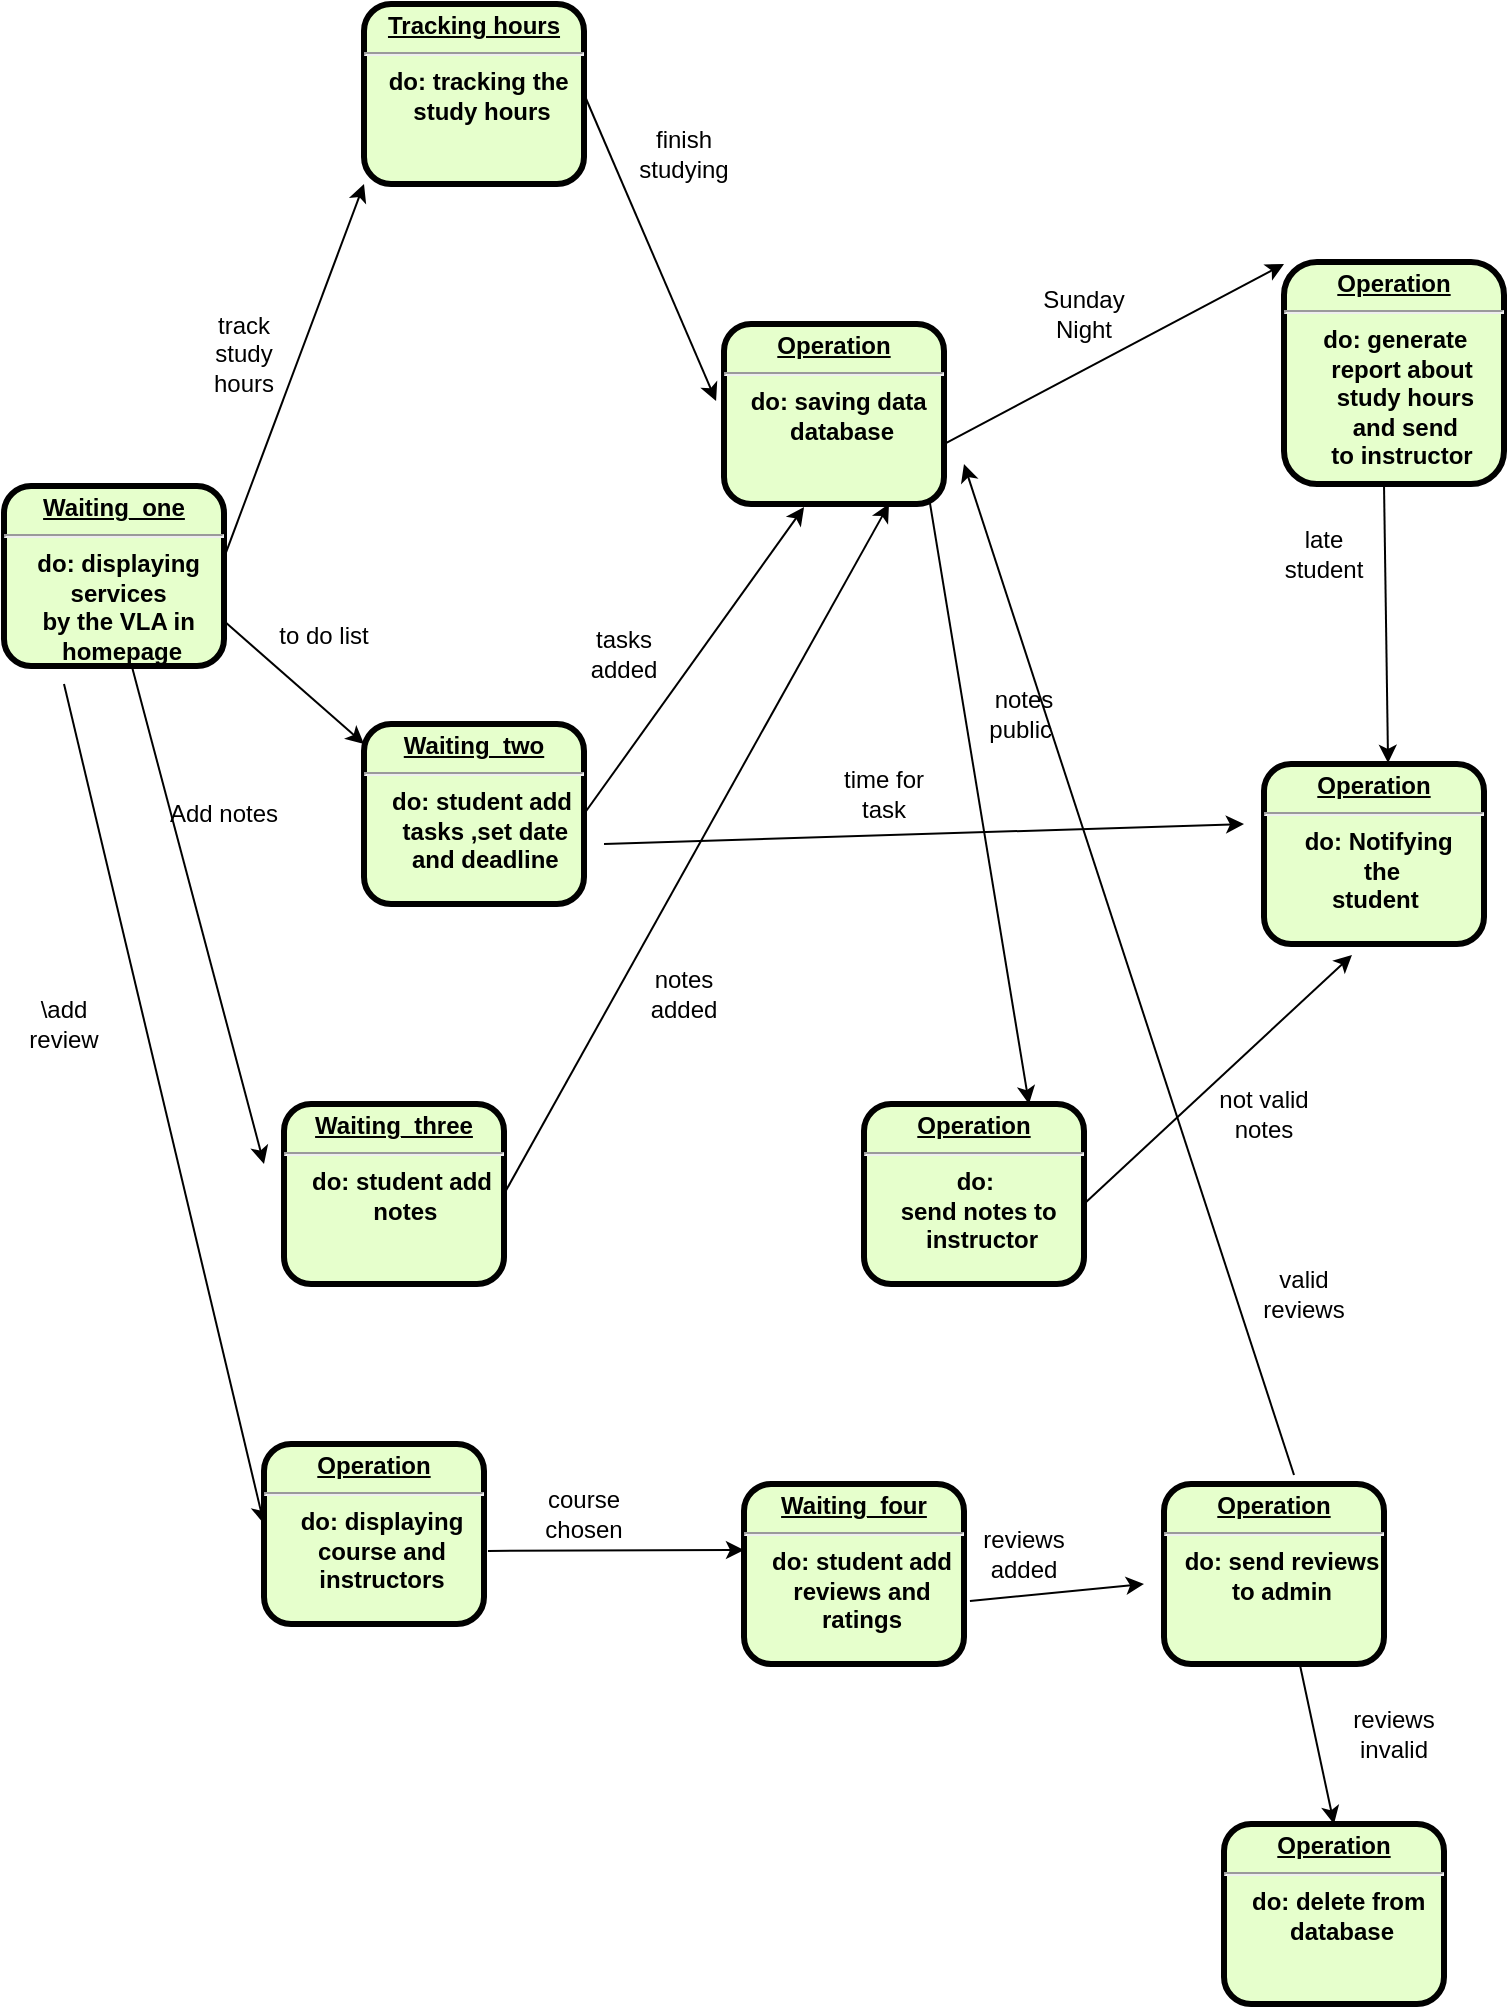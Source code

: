 <mxfile version="17.4.4" type="device"><diagram name="Page-1" id="c7558073-3199-34d8-9f00-42111426c3f3"><mxGraphModel dx="1408" dy="747" grid="1" gridSize="10" guides="1" tooltips="1" connect="1" arrows="1" fold="1" page="1" pageScale="1" pageWidth="826" pageHeight="1169" background="none" math="0" shadow="0"><root><mxCell id="0"/><mxCell id="1" parent="0"/><mxCell id="hf_oT1ZD0rYBEvUSkKTO-97" value="&lt;p style=&quot;margin: 0px ; margin-top: 4px ; text-align: center ; text-decoration: underline&quot;&gt;&lt;strong&gt;Waiting_one&lt;/strong&gt;&lt;/p&gt;&lt;hr&gt;&lt;p style=&quot;margin: 0px ; margin-left: 8px&quot;&gt;do: displaying&amp;nbsp;&lt;/p&gt;&lt;p style=&quot;margin: 0px ; margin-left: 8px&quot;&gt;se&lt;span&gt;r&lt;/span&gt;&lt;span&gt;vices&amp;nbsp;&lt;/span&gt;&lt;/p&gt;&lt;p style=&quot;margin: 0px ; margin-left: 8px&quot;&gt;by the VLA in&amp;nbsp;&lt;/p&gt;&lt;p style=&quot;margin: 0px ; margin-left: 8px&quot;&gt;homepage&lt;/p&gt;&lt;p style=&quot;margin: 0px ; margin-left: 8px&quot;&gt;&amp;nbsp;&lt;/p&gt;" style="verticalAlign=middle;align=center;overflow=fill;fontSize=12;fontFamily=Helvetica;html=1;rounded=1;fontStyle=1;strokeWidth=3;fillColor=#E6FFCC" vertex="1" parent="1"><mxGeometry x="30" y="331" width="110" height="90" as="geometry"/></mxCell><mxCell id="hf_oT1ZD0rYBEvUSkKTO-98" value="" style="endArrow=classic;html=1;rounded=0;exitX=0.991;exitY=0.428;exitDx=0;exitDy=0;exitPerimeter=0;" edge="1" parent="1" source="hf_oT1ZD0rYBEvUSkKTO-97"><mxGeometry width="50" height="50" relative="1" as="geometry"><mxPoint x="390" y="410" as="sourcePoint"/><mxPoint x="210" y="180" as="targetPoint"/></mxGeometry></mxCell><mxCell id="hf_oT1ZD0rYBEvUSkKTO-99" value="track study hours" style="text;html=1;strokeColor=none;fillColor=none;align=center;verticalAlign=middle;whiteSpace=wrap;rounded=0;" vertex="1" parent="1"><mxGeometry x="120" y="250" width="60" height="30" as="geometry"/></mxCell><mxCell id="hf_oT1ZD0rYBEvUSkKTO-100" value="&lt;p style=&quot;margin: 0px ; margin-top: 4px ; text-align: center ; text-decoration: underline&quot;&gt;Tracking hours&lt;/p&gt;&lt;hr&gt;&lt;p style=&quot;margin: 0px ; margin-left: 8px&quot;&gt;do: tracking the&amp;nbsp;&lt;/p&gt;&lt;p style=&quot;margin: 0px ; margin-left: 8px&quot;&gt;study hours&lt;/p&gt;&lt;p style=&quot;margin: 0px ; margin-left: 8px&quot;&gt;&amp;nbsp;&lt;/p&gt;" style="verticalAlign=middle;align=center;overflow=fill;fontSize=12;fontFamily=Helvetica;html=1;rounded=1;fontStyle=1;strokeWidth=3;fillColor=#E6FFCC" vertex="1" parent="1"><mxGeometry x="210" y="90" width="110" height="90" as="geometry"/></mxCell><mxCell id="hf_oT1ZD0rYBEvUSkKTO-101" value="&lt;p style=&quot;margin: 0px ; margin-top: 4px ; text-align: center ; text-decoration: underline&quot;&gt;Operation&lt;/p&gt;&lt;hr&gt;&lt;p style=&quot;margin: 0px ; margin-left: 8px&quot;&gt;do: saving data&lt;span&gt;&amp;nbsp;&lt;/span&gt;&lt;/p&gt;&lt;p style=&quot;margin: 0px ; margin-left: 8px&quot;&gt;database&lt;/p&gt;&lt;p style=&quot;margin: 0px ; margin-left: 8px&quot;&gt;&amp;nbsp;&lt;/p&gt;" style="verticalAlign=middle;align=center;overflow=fill;fontSize=12;fontFamily=Helvetica;html=1;rounded=1;fontStyle=1;strokeWidth=3;fillColor=#E6FFCC" vertex="1" parent="1"><mxGeometry x="390" y="250" width="110" height="90" as="geometry"/></mxCell><mxCell id="hf_oT1ZD0rYBEvUSkKTO-103" value="" style="endArrow=classic;html=1;rounded=0;exitX=1;exitY=0.5;exitDx=0;exitDy=0;entryX=-0.036;entryY=0.428;entryDx=0;entryDy=0;entryPerimeter=0;" edge="1" parent="1" source="hf_oT1ZD0rYBEvUSkKTO-100" target="hf_oT1ZD0rYBEvUSkKTO-101"><mxGeometry width="50" height="50" relative="1" as="geometry"><mxPoint x="390" y="390" as="sourcePoint"/><mxPoint x="370" y="135" as="targetPoint"/></mxGeometry></mxCell><mxCell id="hf_oT1ZD0rYBEvUSkKTO-104" value="finish studying" style="text;html=1;strokeColor=none;fillColor=none;align=center;verticalAlign=middle;whiteSpace=wrap;rounded=0;" vertex="1" parent="1"><mxGeometry x="340" y="150" width="60" height="30" as="geometry"/></mxCell><mxCell id="hf_oT1ZD0rYBEvUSkKTO-105" value="" style="endArrow=classic;html=1;rounded=0;exitX=1;exitY=0.667;exitDx=0;exitDy=0;exitPerimeter=0;" edge="1" parent="1" source="hf_oT1ZD0rYBEvUSkKTO-101"><mxGeometry width="50" height="50" relative="1" as="geometry"><mxPoint x="570" y="150" as="sourcePoint"/><mxPoint x="670" y="220" as="targetPoint"/></mxGeometry></mxCell><mxCell id="hf_oT1ZD0rYBEvUSkKTO-106" value="&lt;p style=&quot;margin: 0px ; margin-top: 4px ; text-align: center ; text-decoration: underline&quot;&gt;Operation&lt;/p&gt;&lt;hr&gt;&lt;p style=&quot;margin: 0px ; margin-left: 8px&quot;&gt;do: generate&amp;nbsp;&amp;nbsp;&lt;/p&gt;&lt;p style=&quot;margin: 0px ; margin-left: 8px&quot;&gt;report about&lt;/p&gt;&lt;p style=&quot;margin: 0px ; margin-left: 8px&quot;&gt;&amp;nbsp;study hours&lt;/p&gt;&lt;p style=&quot;margin: 0px ; margin-left: 8px&quot;&gt;&amp;nbsp;and send&lt;/p&gt;&lt;p style=&quot;margin: 0px ; margin-left: 8px&quot;&gt;&amp;nbsp;to instructor&amp;nbsp;&lt;/p&gt;&lt;p style=&quot;margin: 0px ; margin-left: 8px&quot;&gt;&lt;br&gt;&lt;/p&gt;&lt;p style=&quot;margin: 0px ; margin-left: 8px&quot;&gt;&amp;nbsp;&lt;/p&gt;" style="verticalAlign=middle;align=center;overflow=fill;fontSize=12;fontFamily=Helvetica;html=1;rounded=1;fontStyle=1;strokeWidth=3;fillColor=#E6FFCC" vertex="1" parent="1"><mxGeometry x="670" y="219" width="110" height="111" as="geometry"/></mxCell><mxCell id="hf_oT1ZD0rYBEvUSkKTO-107" value="Sunday Night" style="text;html=1;strokeColor=none;fillColor=none;align=center;verticalAlign=middle;whiteSpace=wrap;rounded=0;" vertex="1" parent="1"><mxGeometry x="540" y="230" width="60" height="30" as="geometry"/></mxCell><mxCell id="hf_oT1ZD0rYBEvUSkKTO-109" value="" style="endArrow=classic;html=1;rounded=0;entryX=0.564;entryY=-0.006;entryDx=0;entryDy=0;entryPerimeter=0;" edge="1" parent="1" target="hf_oT1ZD0rYBEvUSkKTO-110"><mxGeometry width="50" height="50" relative="1" as="geometry"><mxPoint x="720" y="330" as="sourcePoint"/><mxPoint x="715.98" y="386.49" as="targetPoint"/></mxGeometry></mxCell><mxCell id="hf_oT1ZD0rYBEvUSkKTO-110" value="&lt;p style=&quot;margin: 0px ; margin-top: 4px ; text-align: center ; text-decoration: underline&quot;&gt;Operation&lt;/p&gt;&lt;hr&gt;&lt;p style=&quot;margin: 0px ; margin-left: 8px&quot;&gt;do: Notifying&amp;nbsp;&lt;/p&gt;&lt;p style=&quot;margin: 0px ; margin-left: 8px&quot;&gt;the&lt;/p&gt;&lt;p style=&quot;margin: 0px ; margin-left: 8px&quot;&gt;student&amp;nbsp;&amp;nbsp;&lt;/p&gt;&lt;p style=&quot;margin: 0px ; margin-left: 8px&quot;&gt;&lt;br&gt;&lt;/p&gt;&lt;p style=&quot;margin: 0px ; margin-left: 8px&quot;&gt;&amp;nbsp;&amp;nbsp;&lt;/p&gt;&lt;p style=&quot;margin: 0px ; margin-left: 8px&quot;&gt;&lt;br&gt;&lt;/p&gt;&lt;p style=&quot;margin: 0px ; margin-left: 8px&quot;&gt;&amp;nbsp;&lt;/p&gt;" style="verticalAlign=middle;align=center;overflow=fill;fontSize=12;fontFamily=Helvetica;html=1;rounded=1;fontStyle=1;strokeWidth=3;fillColor=#E6FFCC" vertex="1" parent="1"><mxGeometry x="660" y="470" width="110" height="90" as="geometry"/></mxCell><mxCell id="hf_oT1ZD0rYBEvUSkKTO-111" value="late student" style="text;html=1;strokeColor=none;fillColor=none;align=center;verticalAlign=middle;whiteSpace=wrap;rounded=0;" vertex="1" parent="1"><mxGeometry x="660" y="350" width="60" height="30" as="geometry"/></mxCell><mxCell id="hf_oT1ZD0rYBEvUSkKTO-114" value="" style="endArrow=classic;html=1;rounded=0;exitX=1;exitY=0.75;exitDx=0;exitDy=0;" edge="1" parent="1" source="hf_oT1ZD0rYBEvUSkKTO-97"><mxGeometry width="50" height="50" relative="1" as="geometry"><mxPoint x="390" y="370" as="sourcePoint"/><mxPoint x="210" y="460" as="targetPoint"/></mxGeometry></mxCell><mxCell id="hf_oT1ZD0rYBEvUSkKTO-120" value="to do list" style="text;html=1;strokeColor=none;fillColor=none;align=center;verticalAlign=middle;whiteSpace=wrap;rounded=0;" vertex="1" parent="1"><mxGeometry x="160" y="391" width="60" height="30" as="geometry"/></mxCell><mxCell id="hf_oT1ZD0rYBEvUSkKTO-121" value="&lt;p style=&quot;margin: 0px ; margin-top: 4px ; text-align: center ; text-decoration: underline&quot;&gt;&lt;strong&gt;Waiting_two&lt;/strong&gt;&lt;/p&gt;&lt;hr&gt;&lt;p style=&quot;margin: 0px ; margin-left: 8px&quot;&gt;do: student add&lt;/p&gt;&lt;p style=&quot;margin: 0px ; margin-left: 8px&quot;&gt;&amp;nbsp;tasks ,set date&lt;/p&gt;&lt;p style=&quot;margin: 0px ; margin-left: 8px&quot;&gt;&amp;nbsp;and deadline&lt;/p&gt;&lt;p style=&quot;margin: 0px ; margin-left: 8px&quot;&gt;&lt;br&gt;&lt;/p&gt;&lt;p style=&quot;margin: 0px ; margin-left: 8px&quot;&gt;&lt;br&gt;&lt;/p&gt;&lt;p style=&quot;margin: 0px ; margin-left: 8px&quot;&gt;&amp;nbsp;&lt;/p&gt;" style="verticalAlign=middle;align=center;overflow=fill;fontSize=12;fontFamily=Helvetica;html=1;rounded=1;fontStyle=1;strokeWidth=3;fillColor=#E6FFCC" vertex="1" parent="1"><mxGeometry x="210" y="450" width="110" height="90" as="geometry"/></mxCell><mxCell id="hf_oT1ZD0rYBEvUSkKTO-122" value="" style="endArrow=classic;html=1;rounded=0;exitX=1;exitY=0.5;exitDx=0;exitDy=0;entryX=0.364;entryY=1.017;entryDx=0;entryDy=0;entryPerimeter=0;" edge="1" parent="1" source="hf_oT1ZD0rYBEvUSkKTO-121" target="hf_oT1ZD0rYBEvUSkKTO-101"><mxGeometry width="50" height="50" relative="1" as="geometry"><mxPoint x="390" y="360" as="sourcePoint"/><mxPoint x="440" y="310" as="targetPoint"/></mxGeometry></mxCell><mxCell id="hf_oT1ZD0rYBEvUSkKTO-123" value="tasks added" style="text;html=1;strokeColor=none;fillColor=none;align=center;verticalAlign=middle;whiteSpace=wrap;rounded=0;" vertex="1" parent="1"><mxGeometry x="310" y="400" width="60" height="30" as="geometry"/></mxCell><mxCell id="hf_oT1ZD0rYBEvUSkKTO-124" value="" style="endArrow=classic;html=1;rounded=0;" edge="1" parent="1"><mxGeometry width="50" height="50" relative="1" as="geometry"><mxPoint x="330" y="510" as="sourcePoint"/><mxPoint x="650" y="500" as="targetPoint"/></mxGeometry></mxCell><mxCell id="hf_oT1ZD0rYBEvUSkKTO-125" value="time for task" style="text;html=1;strokeColor=none;fillColor=none;align=center;verticalAlign=middle;whiteSpace=wrap;rounded=0;" vertex="1" parent="1"><mxGeometry x="440" y="470" width="60" height="30" as="geometry"/></mxCell><mxCell id="hf_oT1ZD0rYBEvUSkKTO-126" value="" style="endArrow=classic;html=1;rounded=0;exitX=0.582;exitY=1.006;exitDx=0;exitDy=0;exitPerimeter=0;" edge="1" parent="1" source="hf_oT1ZD0rYBEvUSkKTO-97"><mxGeometry width="50" height="50" relative="1" as="geometry"><mxPoint x="390" y="490" as="sourcePoint"/><mxPoint x="160" y="670" as="targetPoint"/></mxGeometry></mxCell><mxCell id="hf_oT1ZD0rYBEvUSkKTO-128" value="Add notes" style="text;html=1;strokeColor=none;fillColor=none;align=center;verticalAlign=middle;whiteSpace=wrap;rounded=0;" vertex="1" parent="1"><mxGeometry x="110" y="480" width="60" height="30" as="geometry"/></mxCell><mxCell id="hf_oT1ZD0rYBEvUSkKTO-129" value="&lt;p style=&quot;margin: 0px ; margin-top: 4px ; text-align: center ; text-decoration: underline&quot;&gt;&lt;strong&gt;Waiting_three&lt;/strong&gt;&lt;/p&gt;&lt;hr&gt;&lt;p style=&quot;margin: 0px ; margin-left: 8px&quot;&gt;do: student add&lt;/p&gt;&lt;p style=&quot;margin: 0px ; margin-left: 8px&quot;&gt;&amp;nbsp;notes&lt;/p&gt;&lt;p style=&quot;margin: 0px ; margin-left: 8px&quot;&gt;&amp;nbsp;&lt;/p&gt;&lt;p style=&quot;margin: 0px ; margin-left: 8px&quot;&gt;&lt;br&gt;&lt;/p&gt;&lt;p style=&quot;margin: 0px ; margin-left: 8px&quot;&gt;&lt;br&gt;&lt;/p&gt;&lt;p style=&quot;margin: 0px ; margin-left: 8px&quot;&gt;&amp;nbsp;&lt;/p&gt;" style="verticalAlign=middle;align=center;overflow=fill;fontSize=12;fontFamily=Helvetica;html=1;rounded=1;fontStyle=1;strokeWidth=3;fillColor=#E6FFCC" vertex="1" parent="1"><mxGeometry x="170" y="640" width="110" height="90" as="geometry"/></mxCell><mxCell id="hf_oT1ZD0rYBEvUSkKTO-130" value="" style="endArrow=classic;html=1;rounded=0;entryX=0.75;entryY=1;entryDx=0;entryDy=0;exitX=1;exitY=0.5;exitDx=0;exitDy=0;" edge="1" parent="1" source="hf_oT1ZD0rYBEvUSkKTO-129" target="hf_oT1ZD0rYBEvUSkKTO-101"><mxGeometry width="50" height="50" relative="1" as="geometry"><mxPoint x="290" y="680" as="sourcePoint"/><mxPoint x="440" y="440" as="targetPoint"/></mxGeometry></mxCell><mxCell id="hf_oT1ZD0rYBEvUSkKTO-131" value="notes added" style="text;html=1;strokeColor=none;fillColor=none;align=center;verticalAlign=middle;whiteSpace=wrap;rounded=0;" vertex="1" parent="1"><mxGeometry x="340" y="570" width="60" height="30" as="geometry"/></mxCell><mxCell id="hf_oT1ZD0rYBEvUSkKTO-132" value="&lt;p style=&quot;margin: 0px ; margin-top: 4px ; text-align: center ; text-decoration: underline&quot;&gt;Operation&lt;/p&gt;&lt;hr&gt;&lt;p style=&quot;margin: 0px ; margin-left: 8px&quot;&gt;do:&amp;nbsp;&amp;nbsp;&lt;/p&gt;&lt;p style=&quot;margin: 0px ; margin-left: 8px&quot;&gt;send notes to&amp;nbsp;&lt;/p&gt;&lt;p style=&quot;margin: 0px ; margin-left: 8px&quot;&gt;instructor&lt;/p&gt;&lt;p style=&quot;margin: 0px ; margin-left: 8px&quot;&gt;&amp;nbsp;&amp;nbsp;&lt;/p&gt;&lt;p style=&quot;margin: 0px ; margin-left: 8px&quot;&gt;&lt;br&gt;&lt;/p&gt;&lt;p style=&quot;margin: 0px ; margin-left: 8px&quot;&gt;&amp;nbsp;&amp;nbsp;&lt;/p&gt;&lt;p style=&quot;margin: 0px ; margin-left: 8px&quot;&gt;&lt;br&gt;&lt;/p&gt;&lt;p style=&quot;margin: 0px ; margin-left: 8px&quot;&gt;&amp;nbsp;&lt;/p&gt;" style="verticalAlign=middle;align=center;overflow=fill;fontSize=12;fontFamily=Helvetica;html=1;rounded=1;fontStyle=1;strokeWidth=3;fillColor=#E6FFCC" vertex="1" parent="1"><mxGeometry x="460" y="640" width="110" height="90" as="geometry"/></mxCell><mxCell id="hf_oT1ZD0rYBEvUSkKTO-134" value="" style="endArrow=classic;html=1;rounded=0;exitX=0.936;exitY=0.994;exitDx=0;exitDy=0;exitPerimeter=0;entryX=0.75;entryY=0;entryDx=0;entryDy=0;" edge="1" parent="1" source="hf_oT1ZD0rYBEvUSkKTO-101" target="hf_oT1ZD0rYBEvUSkKTO-132"><mxGeometry width="50" height="50" relative="1" as="geometry"><mxPoint x="390" y="490" as="sourcePoint"/><mxPoint x="440" y="440" as="targetPoint"/></mxGeometry></mxCell><mxCell id="hf_oT1ZD0rYBEvUSkKTO-135" value="notes public&amp;nbsp;" style="text;html=1;strokeColor=none;fillColor=none;align=center;verticalAlign=middle;whiteSpace=wrap;rounded=0;" vertex="1" parent="1"><mxGeometry x="510" y="430" width="60" height="30" as="geometry"/></mxCell><mxCell id="hf_oT1ZD0rYBEvUSkKTO-136" value="" style="endArrow=classic;html=1;rounded=0;entryX=0.4;entryY=1.061;entryDx=0;entryDy=0;entryPerimeter=0;" edge="1" parent="1" target="hf_oT1ZD0rYBEvUSkKTO-110"><mxGeometry width="50" height="50" relative="1" as="geometry"><mxPoint x="570" y="690" as="sourcePoint"/><mxPoint x="713.158" y="610" as="targetPoint"/></mxGeometry></mxCell><mxCell id="hf_oT1ZD0rYBEvUSkKTO-138" value="not valid notes" style="text;html=1;strokeColor=none;fillColor=none;align=center;verticalAlign=middle;whiteSpace=wrap;rounded=0;" vertex="1" parent="1"><mxGeometry x="630" y="630" width="60" height="30" as="geometry"/></mxCell><mxCell id="hf_oT1ZD0rYBEvUSkKTO-140" value="" style="endArrow=classic;html=1;rounded=0;" edge="1" parent="1"><mxGeometry width="50" height="50" relative="1" as="geometry"><mxPoint x="60" y="430" as="sourcePoint"/><mxPoint x="160" y="850" as="targetPoint"/></mxGeometry></mxCell><mxCell id="hf_oT1ZD0rYBEvUSkKTO-141" value="\add review" style="text;html=1;strokeColor=none;fillColor=none;align=center;verticalAlign=middle;whiteSpace=wrap;rounded=0;" vertex="1" parent="1"><mxGeometry x="30" y="585" width="60" height="30" as="geometry"/></mxCell><mxCell id="hf_oT1ZD0rYBEvUSkKTO-142" value="&lt;p style=&quot;margin: 0px ; margin-top: 4px ; text-align: center ; text-decoration: underline&quot;&gt;Operation&lt;/p&gt;&lt;hr&gt;&lt;p style=&quot;margin: 0px ; margin-left: 8px&quot;&gt;do: displaying&lt;/p&gt;&lt;p style=&quot;margin: 0px ; margin-left: 8px&quot;&gt;&amp;nbsp;course and&amp;nbsp;&lt;/p&gt;&lt;p style=&quot;margin: 0px ; margin-left: 8px&quot;&gt;instructors&lt;/p&gt;&lt;p style=&quot;margin: 0px ; margin-left: 8px&quot;&gt;&amp;nbsp;&lt;/p&gt;&lt;p style=&quot;margin: 0px ; margin-left: 8px&quot;&gt;&lt;br&gt;&lt;/p&gt;&lt;p style=&quot;margin: 0px ; margin-left: 8px&quot;&gt;&lt;br&gt;&lt;/p&gt;&lt;p style=&quot;margin: 0px ; margin-left: 8px&quot;&gt;&amp;nbsp;&lt;/p&gt;" style="verticalAlign=middle;align=center;overflow=fill;fontSize=12;fontFamily=Helvetica;html=1;rounded=1;fontStyle=1;strokeWidth=3;fillColor=#E6FFCC" vertex="1" parent="1"><mxGeometry x="160" y="810" width="110" height="90" as="geometry"/></mxCell><mxCell id="hf_oT1ZD0rYBEvUSkKTO-143" value="" style="endArrow=classic;html=1;rounded=0;exitX=1.018;exitY=0.594;exitDx=0;exitDy=0;exitPerimeter=0;" edge="1" parent="1" source="hf_oT1ZD0rYBEvUSkKTO-142"><mxGeometry width="50" height="50" relative="1" as="geometry"><mxPoint x="390" y="620" as="sourcePoint"/><mxPoint x="400" y="863" as="targetPoint"/></mxGeometry></mxCell><mxCell id="hf_oT1ZD0rYBEvUSkKTO-144" value="&lt;p style=&quot;margin: 0px ; margin-top: 4px ; text-align: center ; text-decoration: underline&quot;&gt;&lt;strong&gt;Waiting_four&lt;/strong&gt;&lt;/p&gt;&lt;hr&gt;&lt;p style=&quot;margin: 0px ; margin-left: 8px&quot;&gt;do: student add&lt;/p&gt;&lt;p style=&quot;margin: 0px ; margin-left: 8px&quot;&gt;&amp;nbsp;reviews and&amp;nbsp;&lt;/p&gt;&lt;p style=&quot;margin: 0px ; margin-left: 8px&quot;&gt;ratings&lt;/p&gt;&lt;p style=&quot;margin: 0px ; margin-left: 8px&quot;&gt;&amp;nbsp;&lt;/p&gt;&lt;p style=&quot;margin: 0px ; margin-left: 8px&quot;&gt;&lt;br&gt;&lt;/p&gt;&lt;p style=&quot;margin: 0px ; margin-left: 8px&quot;&gt;&lt;br&gt;&lt;/p&gt;&lt;p style=&quot;margin: 0px ; margin-left: 8px&quot;&gt;&amp;nbsp;&lt;/p&gt;" style="verticalAlign=middle;align=center;overflow=fill;fontSize=12;fontFamily=Helvetica;html=1;rounded=1;fontStyle=1;strokeWidth=3;fillColor=#E6FFCC" vertex="1" parent="1"><mxGeometry x="400" y="830" width="110" height="90" as="geometry"/></mxCell><mxCell id="hf_oT1ZD0rYBEvUSkKTO-145" value="course chosen" style="text;html=1;strokeColor=none;fillColor=none;align=center;verticalAlign=middle;whiteSpace=wrap;rounded=0;" vertex="1" parent="1"><mxGeometry x="290" y="830" width="60" height="30" as="geometry"/></mxCell><mxCell id="hf_oT1ZD0rYBEvUSkKTO-146" value="" style="endArrow=classic;html=1;rounded=0;exitX=1.027;exitY=0.65;exitDx=0;exitDy=0;exitPerimeter=0;" edge="1" parent="1" source="hf_oT1ZD0rYBEvUSkKTO-144"><mxGeometry width="50" height="50" relative="1" as="geometry"><mxPoint x="390" y="610" as="sourcePoint"/><mxPoint x="600" y="880" as="targetPoint"/></mxGeometry></mxCell><mxCell id="hf_oT1ZD0rYBEvUSkKTO-147" value="&lt;p style=&quot;margin: 0px ; margin-top: 4px ; text-align: center ; text-decoration: underline&quot;&gt;Operation&lt;/p&gt;&lt;hr&gt;&lt;p style=&quot;margin: 0px ; margin-left: 8px&quot;&gt;do: send reviews&lt;/p&gt;&lt;p style=&quot;margin: 0px ; margin-left: 8px&quot;&gt;&amp;nbsp;to admin&amp;nbsp;&lt;/p&gt;&lt;p style=&quot;margin: 0px ; margin-left: 8px&quot;&gt;&lt;br&gt;&lt;/p&gt;&lt;p style=&quot;margin: 0px ; margin-left: 8px&quot;&gt;&amp;nbsp;&amp;nbsp;&lt;/p&gt;&lt;p style=&quot;margin: 0px ; margin-left: 8px&quot;&gt;&lt;br&gt;&lt;/p&gt;&lt;p style=&quot;margin: 0px ; margin-left: 8px&quot;&gt;&amp;nbsp;&amp;nbsp;&lt;/p&gt;&lt;p style=&quot;margin: 0px ; margin-left: 8px&quot;&gt;&lt;br&gt;&lt;/p&gt;&lt;p style=&quot;margin: 0px ; margin-left: 8px&quot;&gt;&amp;nbsp;&lt;/p&gt;" style="verticalAlign=middle;align=center;overflow=fill;fontSize=12;fontFamily=Helvetica;html=1;rounded=1;fontStyle=1;strokeWidth=3;fillColor=#E6FFCC" vertex="1" parent="1"><mxGeometry x="610" y="830" width="110" height="90" as="geometry"/></mxCell><mxCell id="hf_oT1ZD0rYBEvUSkKTO-149" value="reviews added" style="text;html=1;strokeColor=none;fillColor=none;align=center;verticalAlign=middle;whiteSpace=wrap;rounded=0;" vertex="1" parent="1"><mxGeometry x="510" y="850" width="60" height="30" as="geometry"/></mxCell><mxCell id="hf_oT1ZD0rYBEvUSkKTO-150" value="" style="endArrow=classic;html=1;rounded=0;exitX=0.591;exitY=-0.05;exitDx=0;exitDy=0;exitPerimeter=0;" edge="1" parent="1" source="hf_oT1ZD0rYBEvUSkKTO-147"><mxGeometry width="50" height="50" relative="1" as="geometry"><mxPoint x="390" y="610" as="sourcePoint"/><mxPoint x="510" y="320" as="targetPoint"/></mxGeometry></mxCell><mxCell id="hf_oT1ZD0rYBEvUSkKTO-152" value="valid reviews" style="text;html=1;strokeColor=none;fillColor=none;align=center;verticalAlign=middle;whiteSpace=wrap;rounded=0;" vertex="1" parent="1"><mxGeometry x="650" y="720" width="60" height="30" as="geometry"/></mxCell><mxCell id="hf_oT1ZD0rYBEvUSkKTO-153" value="&lt;p style=&quot;margin: 0px ; margin-top: 4px ; text-align: center ; text-decoration: underline&quot;&gt;Operation&lt;/p&gt;&lt;hr&gt;&lt;p style=&quot;margin: 0px ; margin-left: 8px&quot;&gt;do: delete from&amp;nbsp;&lt;/p&gt;&lt;p style=&quot;margin: 0px ; margin-left: 8px&quot;&gt;database&lt;/p&gt;&lt;p style=&quot;margin: 0px ; margin-left: 8px&quot;&gt;&amp;nbsp;&amp;nbsp;&lt;/p&gt;&lt;p style=&quot;margin: 0px ; margin-left: 8px&quot;&gt;&lt;br&gt;&lt;/p&gt;&lt;p style=&quot;margin: 0px ; margin-left: 8px&quot;&gt;&amp;nbsp;&amp;nbsp;&lt;/p&gt;&lt;p style=&quot;margin: 0px ; margin-left: 8px&quot;&gt;&lt;br&gt;&lt;/p&gt;&lt;p style=&quot;margin: 0px ; margin-left: 8px&quot;&gt;&amp;nbsp;&amp;nbsp;&lt;/p&gt;&lt;p style=&quot;margin: 0px ; margin-left: 8px&quot;&gt;&lt;br&gt;&lt;/p&gt;&lt;p style=&quot;margin: 0px ; margin-left: 8px&quot;&gt;&amp;nbsp;&lt;/p&gt;" style="verticalAlign=middle;align=center;overflow=fill;fontSize=12;fontFamily=Helvetica;html=1;rounded=1;fontStyle=1;strokeWidth=3;fillColor=#E6FFCC" vertex="1" parent="1"><mxGeometry x="640" y="1000" width="110" height="90" as="geometry"/></mxCell><mxCell id="hf_oT1ZD0rYBEvUSkKTO-154" value="" style="endArrow=classic;html=1;rounded=0;exitX=0.618;exitY=1.006;exitDx=0;exitDy=0;exitPerimeter=0;entryX=0.5;entryY=0;entryDx=0;entryDy=0;" edge="1" parent="1" source="hf_oT1ZD0rYBEvUSkKTO-147" target="hf_oT1ZD0rYBEvUSkKTO-153"><mxGeometry width="50" height="50" relative="1" as="geometry"><mxPoint x="390" y="900" as="sourcePoint"/><mxPoint x="440" y="850" as="targetPoint"/></mxGeometry></mxCell><mxCell id="hf_oT1ZD0rYBEvUSkKTO-155" value="reviews invalid" style="text;html=1;strokeColor=none;fillColor=none;align=center;verticalAlign=middle;whiteSpace=wrap;rounded=0;" vertex="1" parent="1"><mxGeometry x="695" y="940" width="60" height="30" as="geometry"/></mxCell></root></mxGraphModel></diagram></mxfile>